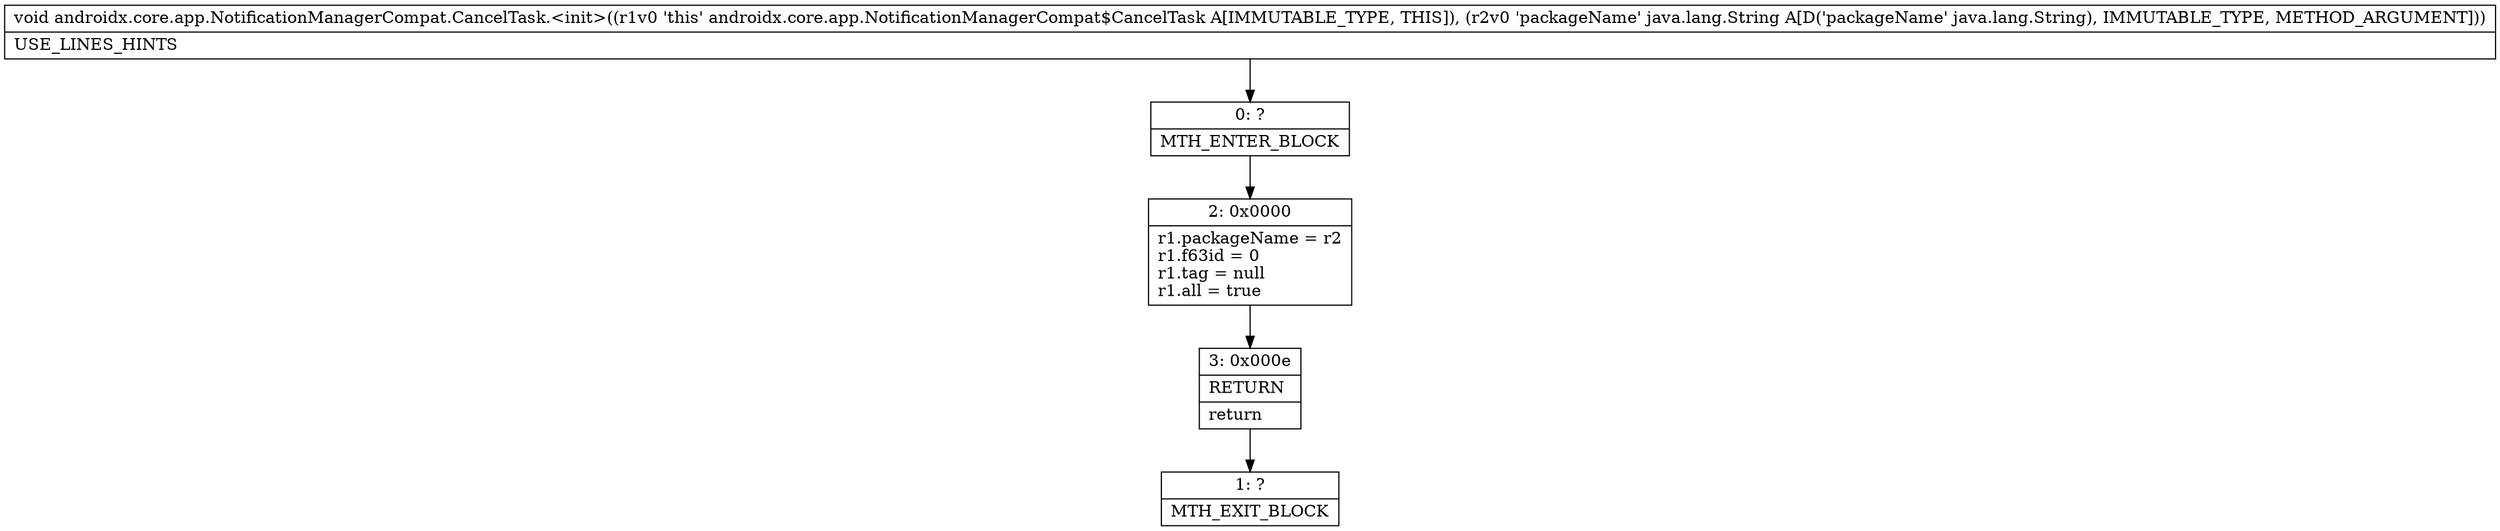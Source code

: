 digraph "CFG forandroidx.core.app.NotificationManagerCompat.CancelTask.\<init\>(Ljava\/lang\/String;)V" {
Node_0 [shape=record,label="{0\:\ ?|MTH_ENTER_BLOCK\l}"];
Node_2 [shape=record,label="{2\:\ 0x0000|r1.packageName = r2\lr1.f63id = 0\lr1.tag = null\lr1.all = true\l}"];
Node_3 [shape=record,label="{3\:\ 0x000e|RETURN\l|return\l}"];
Node_1 [shape=record,label="{1\:\ ?|MTH_EXIT_BLOCK\l}"];
MethodNode[shape=record,label="{void androidx.core.app.NotificationManagerCompat.CancelTask.\<init\>((r1v0 'this' androidx.core.app.NotificationManagerCompat$CancelTask A[IMMUTABLE_TYPE, THIS]), (r2v0 'packageName' java.lang.String A[D('packageName' java.lang.String), IMMUTABLE_TYPE, METHOD_ARGUMENT]))  | USE_LINES_HINTS\l}"];
MethodNode -> Node_0;Node_0 -> Node_2;
Node_2 -> Node_3;
Node_3 -> Node_1;
}

